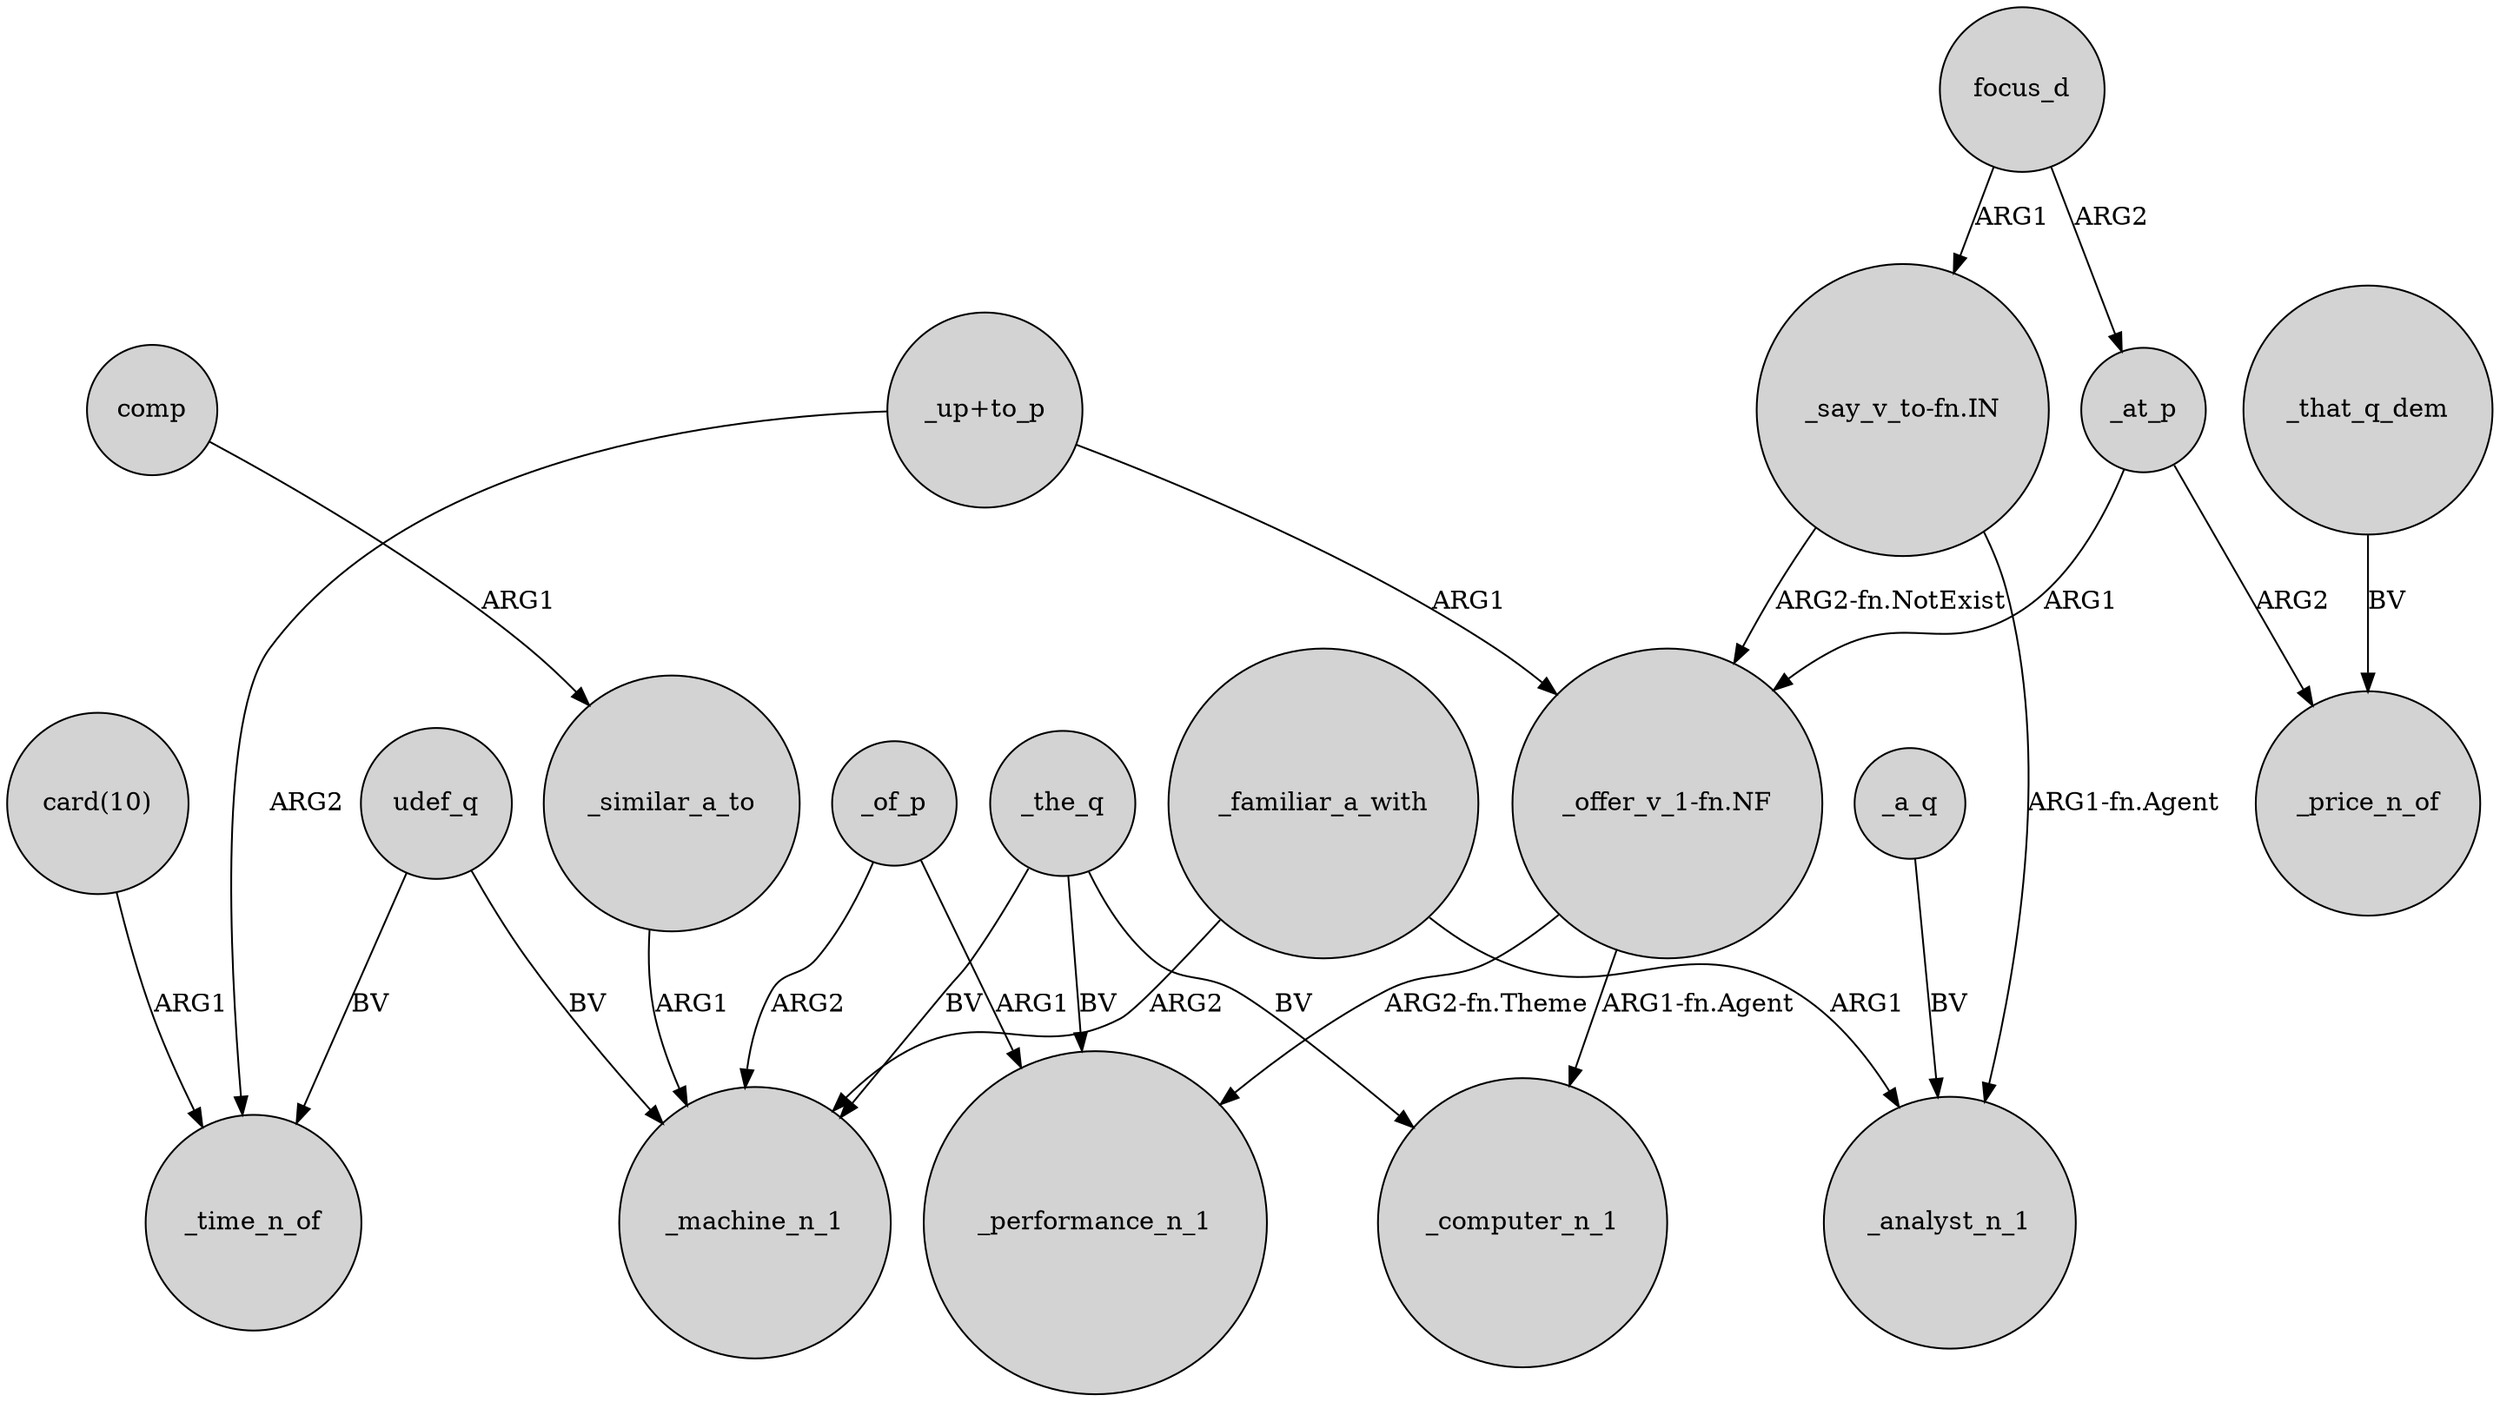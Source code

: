 digraph {
	node [shape=circle style=filled]
	_familiar_a_with -> _machine_n_1 [label=ARG2]
	comp -> _similar_a_to [label=ARG1]
	_that_q_dem -> _price_n_of [label=BV]
	udef_q -> _machine_n_1 [label=BV]
	_familiar_a_with -> _analyst_n_1 [label=ARG1]
	"_offer_v_1-fn.NF" -> _performance_n_1 [label="ARG2-fn.Theme"]
	"_say_v_to-fn.IN" -> "_offer_v_1-fn.NF" [label="ARG2-fn.NotExist"]
	"card(10)" -> _time_n_of [label=ARG1]
	"_up+to_p" -> _time_n_of [label=ARG2]
	"_up+to_p" -> "_offer_v_1-fn.NF" [label=ARG1]
	focus_d -> _at_p [label=ARG2]
	_at_p -> "_offer_v_1-fn.NF" [label=ARG1]
	_the_q -> _machine_n_1 [label=BV]
	_the_q -> _performance_n_1 [label=BV]
	"_say_v_to-fn.IN" -> _analyst_n_1 [label="ARG1-fn.Agent"]
	udef_q -> _time_n_of [label=BV]
	_similar_a_to -> _machine_n_1 [label=ARG1]
	_a_q -> _analyst_n_1 [label=BV]
	"_offer_v_1-fn.NF" -> _computer_n_1 [label="ARG1-fn.Agent"]
	_the_q -> _computer_n_1 [label=BV]
	_at_p -> _price_n_of [label=ARG2]
	_of_p -> _machine_n_1 [label=ARG2]
	focus_d -> "_say_v_to-fn.IN" [label=ARG1]
	_of_p -> _performance_n_1 [label=ARG1]
}
